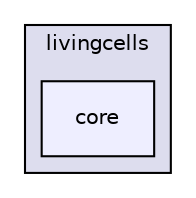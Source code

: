 digraph "/home/user/LivingCells/sources/livingcells/core" {
  compound=true
  node [ fontsize="10", fontname="Helvetica"];
  edge [ labelfontsize="10", labelfontname="Helvetica"];
  subgraph clusterdir_ab3173a9ba0198b4de5645d9dcf11260 {
    graph [ bgcolor="#ddddee", pencolor="black", label="livingcells" fontname="Helvetica", fontsize="10", URL="dir_ab3173a9ba0198b4de5645d9dcf11260.html"]
  dir_13337ac67130ce57849a03abeb95ae46 [shape=box, label="core", style="filled", fillcolor="#eeeeff", pencolor="black", URL="dir_13337ac67130ce57849a03abeb95ae46.html"];
  }
}
